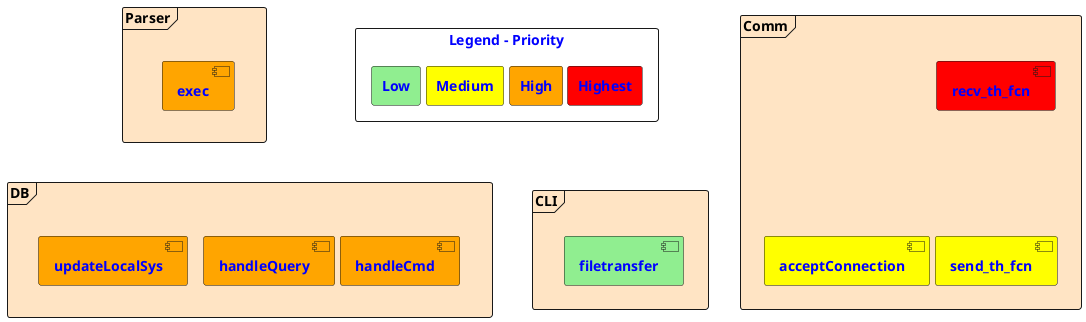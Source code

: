 @startuml
''left to right direction
skinparam fixCircleLabelOverlapping true
'' src: https://www.augmentedmind.de/2021/01/17/plantuml-layout-tutorial-styles/
''skinparam nodesep x (where x is an integer > 0) will increase the horizontal margin
''skinparam ranksep x affects the vertical margin
''With skinparam padding x (x also being an integer > 0) you will increase the padding of every kind of element, so use it carefully, with small values.
skinparam nodesep 5
skinparam ranksep 5
skinparam padding 0.1

<style>
 ' scope to sequenceDiagram elements
 ' scope to actor elements
   component {
       FontColor Blue
       FontStyle bold
   }
   rectangle {
       FontColor Blue
       FontStyle bold
   }
</style>

'' colors
''!$highest = darkred
''!$high = %lighten($highest, 40)
''!$medium = %lighten($highest, 80)
''!$low = %lighten($highest, 120)
!$highest = red
!$high = "#orange"
!$medium = "#yellow"
!$low = "#lightgreen"

'' participants definition
frame "DB" as DB #bisque{
    together {
    [updateLocalSys] as ULS $high
    [handleQuery] as HQU $high
    [handleCmd] as HCMD $high
  }
  }
  frame "Comm" as LCM #bisque{
  together {
    [recv_th_fcn] as RCL #$highest
    '[recv_Loc_th_fcn] as RLC #$highest
  }
  together {
  [send_th_fcn] as SCL $medium
  '[send_Loc_th_fcn] as SLC $medium
  [acceptConnection] as ACC $medium
  }
  }
  frame "CLI" as CLI #bisque{
  [filetransfer] $low
  }
  frame "Parser" as PAR #bisque{
  together {
  [exec] as CLE $high
  '[LocalParser::exec] as LCE $high
  }
  }
  'frame "Normal mode" as NMM #bisque{
  'together {
  '[VidMan] as VIDM $high
  '[AudioMan] as AUDM $high
  '}
  '[FragMan] as FRAGM $medium
  '}
  'frame "Multimedia mode" as MMM #bisque{
  '[GIFGenerator] as GIFG $low
  '}
  
  rectangle "Legend - Priority" as PRIO{
  rectangle "Highest" as P0 #$highest
  rectangle "High" as P1 $high
  rectangle "Medium" as P2 $medium
  rectangle "Low" as P3 $low
  }
'' ------------------------------

'' ------------ INTERACTIONS
'' (with hidden links)
'' UI
 HCMD-[hidden]l-ULS
 PAR-[hidden]d-DB
 PAR-[hidden]d-CLI
 'UI-[hidden]l-FG
 ''FG-[hidden]d-FD
 'FG-[hidden]d-GRE
 'GRE-[hidden]l-IFO
'' Normal mode
' VIDM-[hidden]l-AUDM
' AUDM-[hidden]d-FRAGM
'' Comm
 RCL-[hidden]d-SCL
 'LCT-[hidden]l-AP
 'LCT-[hidden]d-FT
 'FT-[hidden]l-TS
'' Normal and Multimedia Mode
' UI-[hidden]u-LCM
' UI--[hidden]-NMM
' UI--[hidden]-MMM
' NMM-[hidden]-MMM
'' Legend
' MMM--[hidden]-PRIO
 P0-[hidden]l-P1
 P1-[hidden]l-P2
 P2-[hidden]l-P3

@enduml